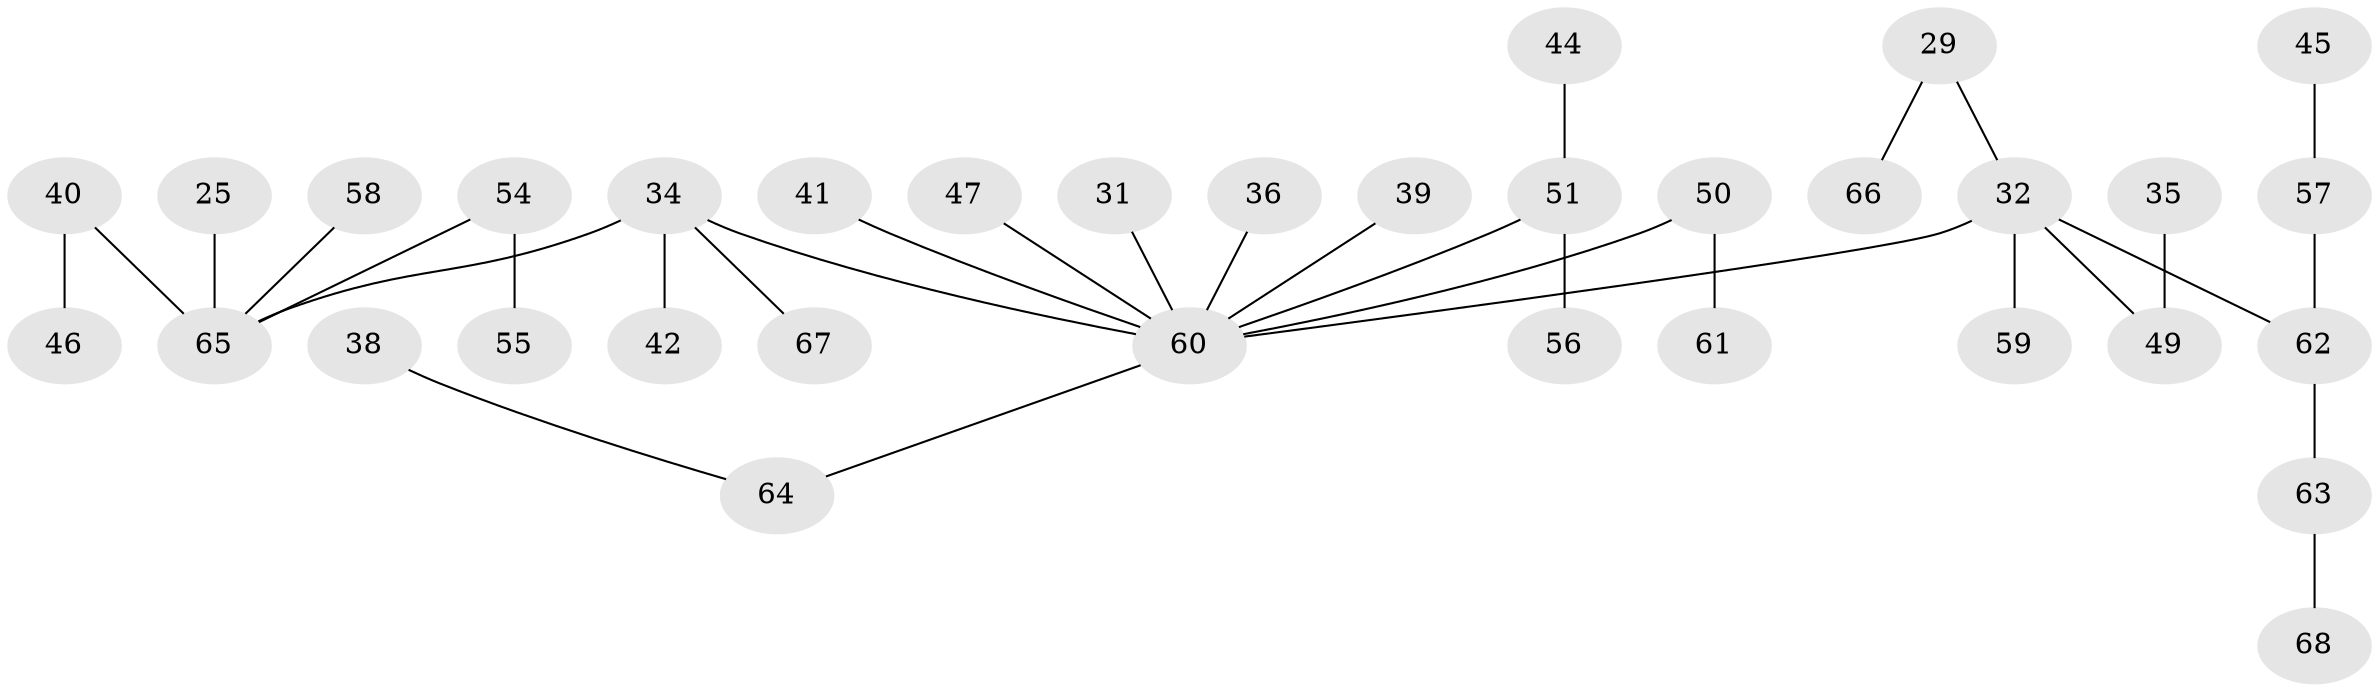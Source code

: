 // original degree distribution, {7: 0.014705882352941176, 5: 0.04411764705882353, 4: 0.058823529411764705, 2: 0.29411764705882354, 3: 0.11764705882352941, 1: 0.47058823529411764}
// Generated by graph-tools (version 1.1) at 2025/52/03/09/25 04:52:33]
// undirected, 34 vertices, 33 edges
graph export_dot {
graph [start="1"]
  node [color=gray90,style=filled];
  25;
  29;
  31;
  32 [super="+2+13+18+26"];
  34 [super="+16+10"];
  35;
  36;
  38;
  39;
  40;
  41;
  42;
  44;
  45;
  46;
  47;
  49 [super="+15"];
  50;
  51 [super="+19+20+37"];
  54;
  55;
  56;
  57 [super="+43"];
  58;
  59;
  60 [super="+27+30"];
  61;
  62 [super="+53+48+52+21+23"];
  63;
  64 [super="+28"];
  65 [super="+33+14"];
  66;
  67;
  68;
  25 -- 65;
  29 -- 66;
  29 -- 32;
  31 -- 60;
  32 -- 59;
  32 -- 49;
  32 -- 62;
  32 -- 60;
  34 -- 65;
  34 -- 42;
  34 -- 67;
  34 -- 60;
  35 -- 49;
  36 -- 60;
  38 -- 64;
  39 -- 60;
  40 -- 46;
  40 -- 65;
  41 -- 60;
  44 -- 51;
  45 -- 57;
  47 -- 60;
  50 -- 61;
  50 -- 60;
  51 -- 60;
  51 -- 56;
  54 -- 55;
  54 -- 65;
  57 -- 62;
  58 -- 65;
  60 -- 64;
  62 -- 63;
  63 -- 68;
}
